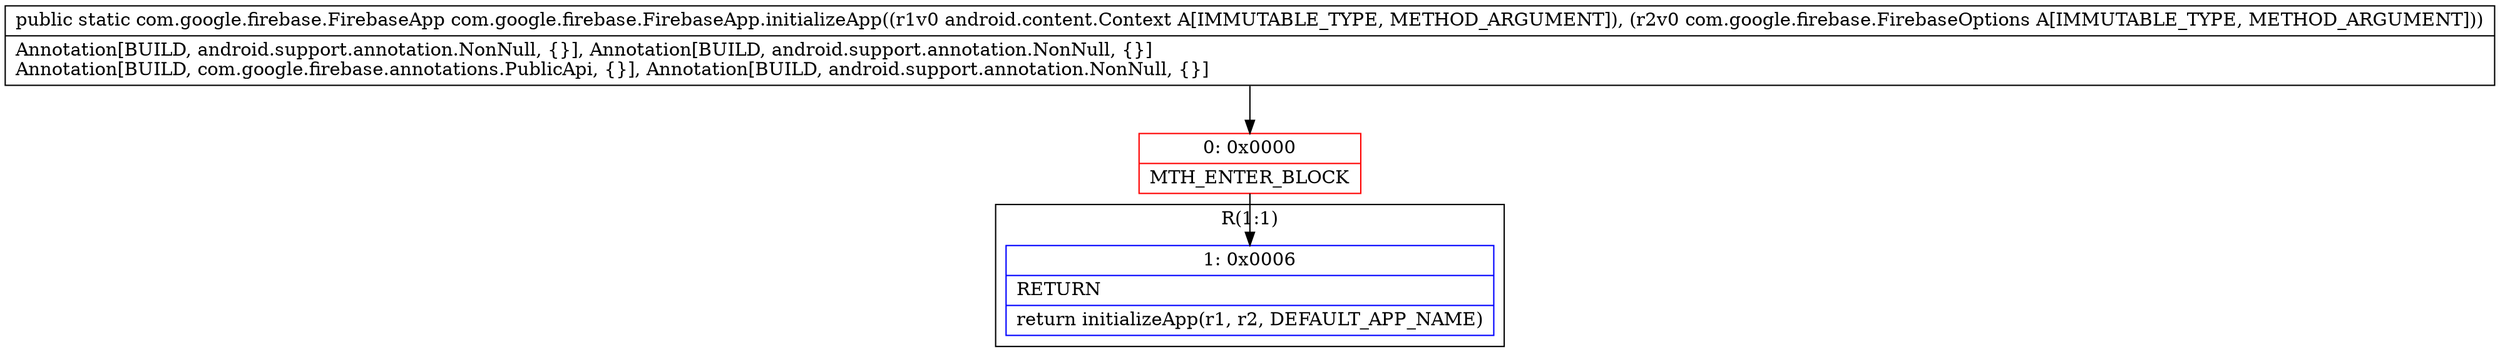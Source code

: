 digraph "CFG forcom.google.firebase.FirebaseApp.initializeApp(Landroid\/content\/Context;Lcom\/google\/firebase\/FirebaseOptions;)Lcom\/google\/firebase\/FirebaseApp;" {
subgraph cluster_Region_692478459 {
label = "R(1:1)";
node [shape=record,color=blue];
Node_1 [shape=record,label="{1\:\ 0x0006|RETURN\l|return initializeApp(r1, r2, DEFAULT_APP_NAME)\l}"];
}
Node_0 [shape=record,color=red,label="{0\:\ 0x0000|MTH_ENTER_BLOCK\l}"];
MethodNode[shape=record,label="{public static com.google.firebase.FirebaseApp com.google.firebase.FirebaseApp.initializeApp((r1v0 android.content.Context A[IMMUTABLE_TYPE, METHOD_ARGUMENT]), (r2v0 com.google.firebase.FirebaseOptions A[IMMUTABLE_TYPE, METHOD_ARGUMENT]))  | Annotation[BUILD, android.support.annotation.NonNull, \{\}], Annotation[BUILD, android.support.annotation.NonNull, \{\}]\lAnnotation[BUILD, com.google.firebase.annotations.PublicApi, \{\}], Annotation[BUILD, android.support.annotation.NonNull, \{\}]\l}"];
MethodNode -> Node_0;
Node_0 -> Node_1;
}

